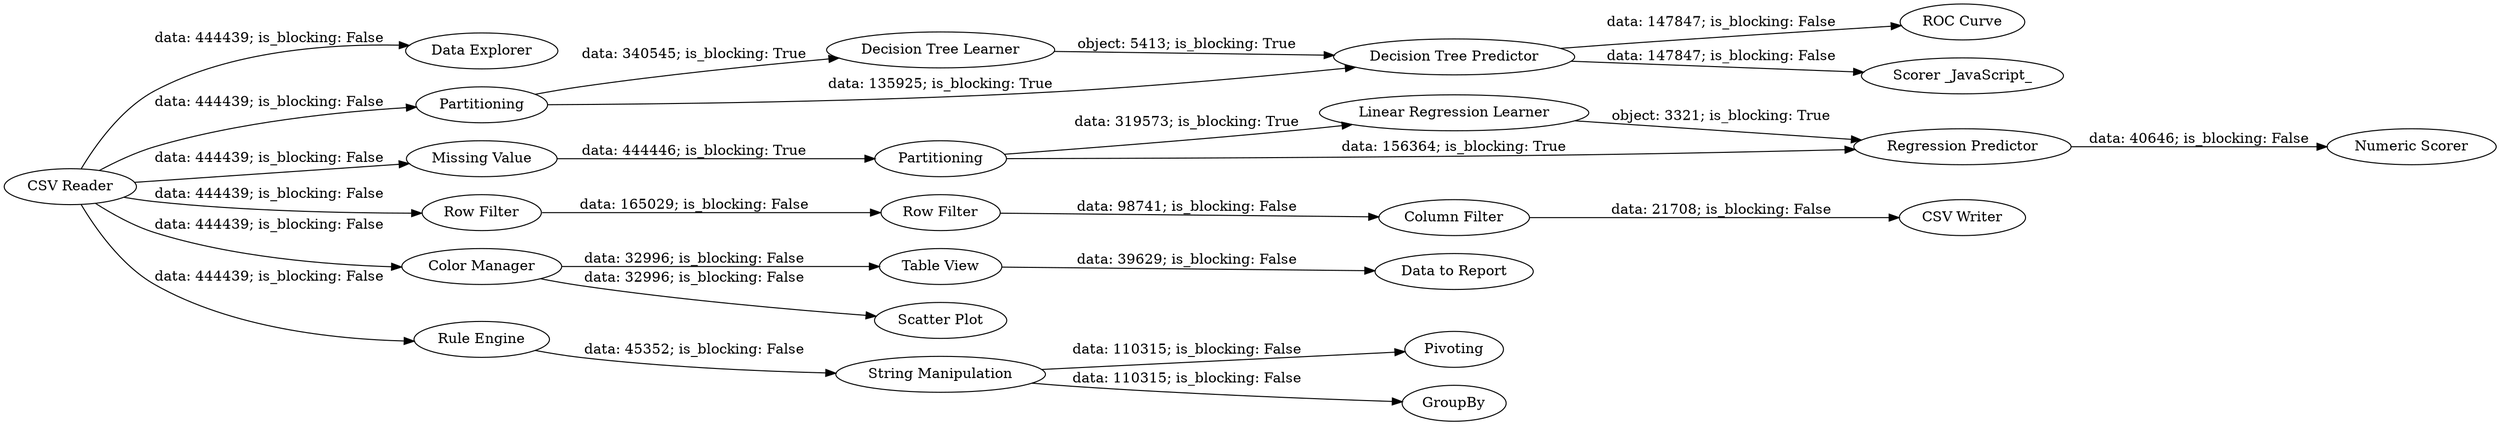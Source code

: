 digraph {
	"1458097733518616386_16" [label=Partitioning]
	"1458097733518616386_25" [label="ROC Curve"]
	"1458097733518616386_11" [label="Table View"]
	"1458097733518616386_9" [label="Data Explorer"]
	"1458097733518616386_17" [label=Partitioning]
	"1458097733518616386_8" [label=Pivoting]
	"1458097733518616386_7" [label=GroupBy]
	"1458097733518616386_14" [label="Scatter Plot"]
	"1458097733518616386_24" [label="Scorer _JavaScript_"]
	"1458097733518616386_19" [label="Linear Regression Learner"]
	"1458097733518616386_4" [label="Column Filter"]
	"1458097733518616386_22" [label="Decision Tree Learner"]
	"1458097733518616386_3" [label="Row Filter"]
	"1458097733518616386_21" [label="Numeric Scorer"]
	"1458097733518616386_13" [label="Data to Report"]
	"1458097733518616386_18" [label="Missing Value"]
	"1458097733518616386_6" [label="String Manipulation"]
	"1458097733518616386_2" [label="Row Filter"]
	"1458097733518616386_10" [label="Color Manager"]
	"1458097733518616386_20" [label="Regression Predictor"]
	"1458097733518616386_5" [label="Rule Engine"]
	"1458097733518616386_1" [label="CSV Reader"]
	"1458097733518616386_23" [label="Decision Tree Predictor"]
	"1458097733518616386_15" [label="CSV Writer"]
	"1458097733518616386_1" -> "1458097733518616386_5" [label="data: 444439; is_blocking: False"]
	"1458097733518616386_17" -> "1458097733518616386_22" [label="data: 340545; is_blocking: True"]
	"1458097733518616386_16" -> "1458097733518616386_20" [label="data: 156364; is_blocking: True"]
	"1458097733518616386_18" -> "1458097733518616386_16" [label="data: 444446; is_blocking: True"]
	"1458097733518616386_1" -> "1458097733518616386_18" [label="data: 444439; is_blocking: False"]
	"1458097733518616386_3" -> "1458097733518616386_4" [label="data: 98741; is_blocking: False"]
	"1458097733518616386_1" -> "1458097733518616386_10" [label="data: 444439; is_blocking: False"]
	"1458097733518616386_17" -> "1458097733518616386_23" [label="data: 135925; is_blocking: True"]
	"1458097733518616386_16" -> "1458097733518616386_19" [label="data: 319573; is_blocking: True"]
	"1458097733518616386_1" -> "1458097733518616386_17" [label="data: 444439; is_blocking: False"]
	"1458097733518616386_10" -> "1458097733518616386_14" [label="data: 32996; is_blocking: False"]
	"1458097733518616386_10" -> "1458097733518616386_11" [label="data: 32996; is_blocking: False"]
	"1458097733518616386_4" -> "1458097733518616386_15" [label="data: 21708; is_blocking: False"]
	"1458097733518616386_11" -> "1458097733518616386_13" [label="data: 39629; is_blocking: False"]
	"1458097733518616386_6" -> "1458097733518616386_8" [label="data: 110315; is_blocking: False"]
	"1458097733518616386_5" -> "1458097733518616386_6" [label="data: 45352; is_blocking: False"]
	"1458097733518616386_23" -> "1458097733518616386_25" [label="data: 147847; is_blocking: False"]
	"1458097733518616386_2" -> "1458097733518616386_3" [label="data: 165029; is_blocking: False"]
	"1458097733518616386_19" -> "1458097733518616386_20" [label="object: 3321; is_blocking: True"]
	"1458097733518616386_1" -> "1458097733518616386_2" [label="data: 444439; is_blocking: False"]
	"1458097733518616386_1" -> "1458097733518616386_9" [label="data: 444439; is_blocking: False"]
	"1458097733518616386_22" -> "1458097733518616386_23" [label="object: 5413; is_blocking: True"]
	"1458097733518616386_23" -> "1458097733518616386_24" [label="data: 147847; is_blocking: False"]
	"1458097733518616386_6" -> "1458097733518616386_7" [label="data: 110315; is_blocking: False"]
	"1458097733518616386_20" -> "1458097733518616386_21" [label="data: 40646; is_blocking: False"]
	rankdir=LR
}
